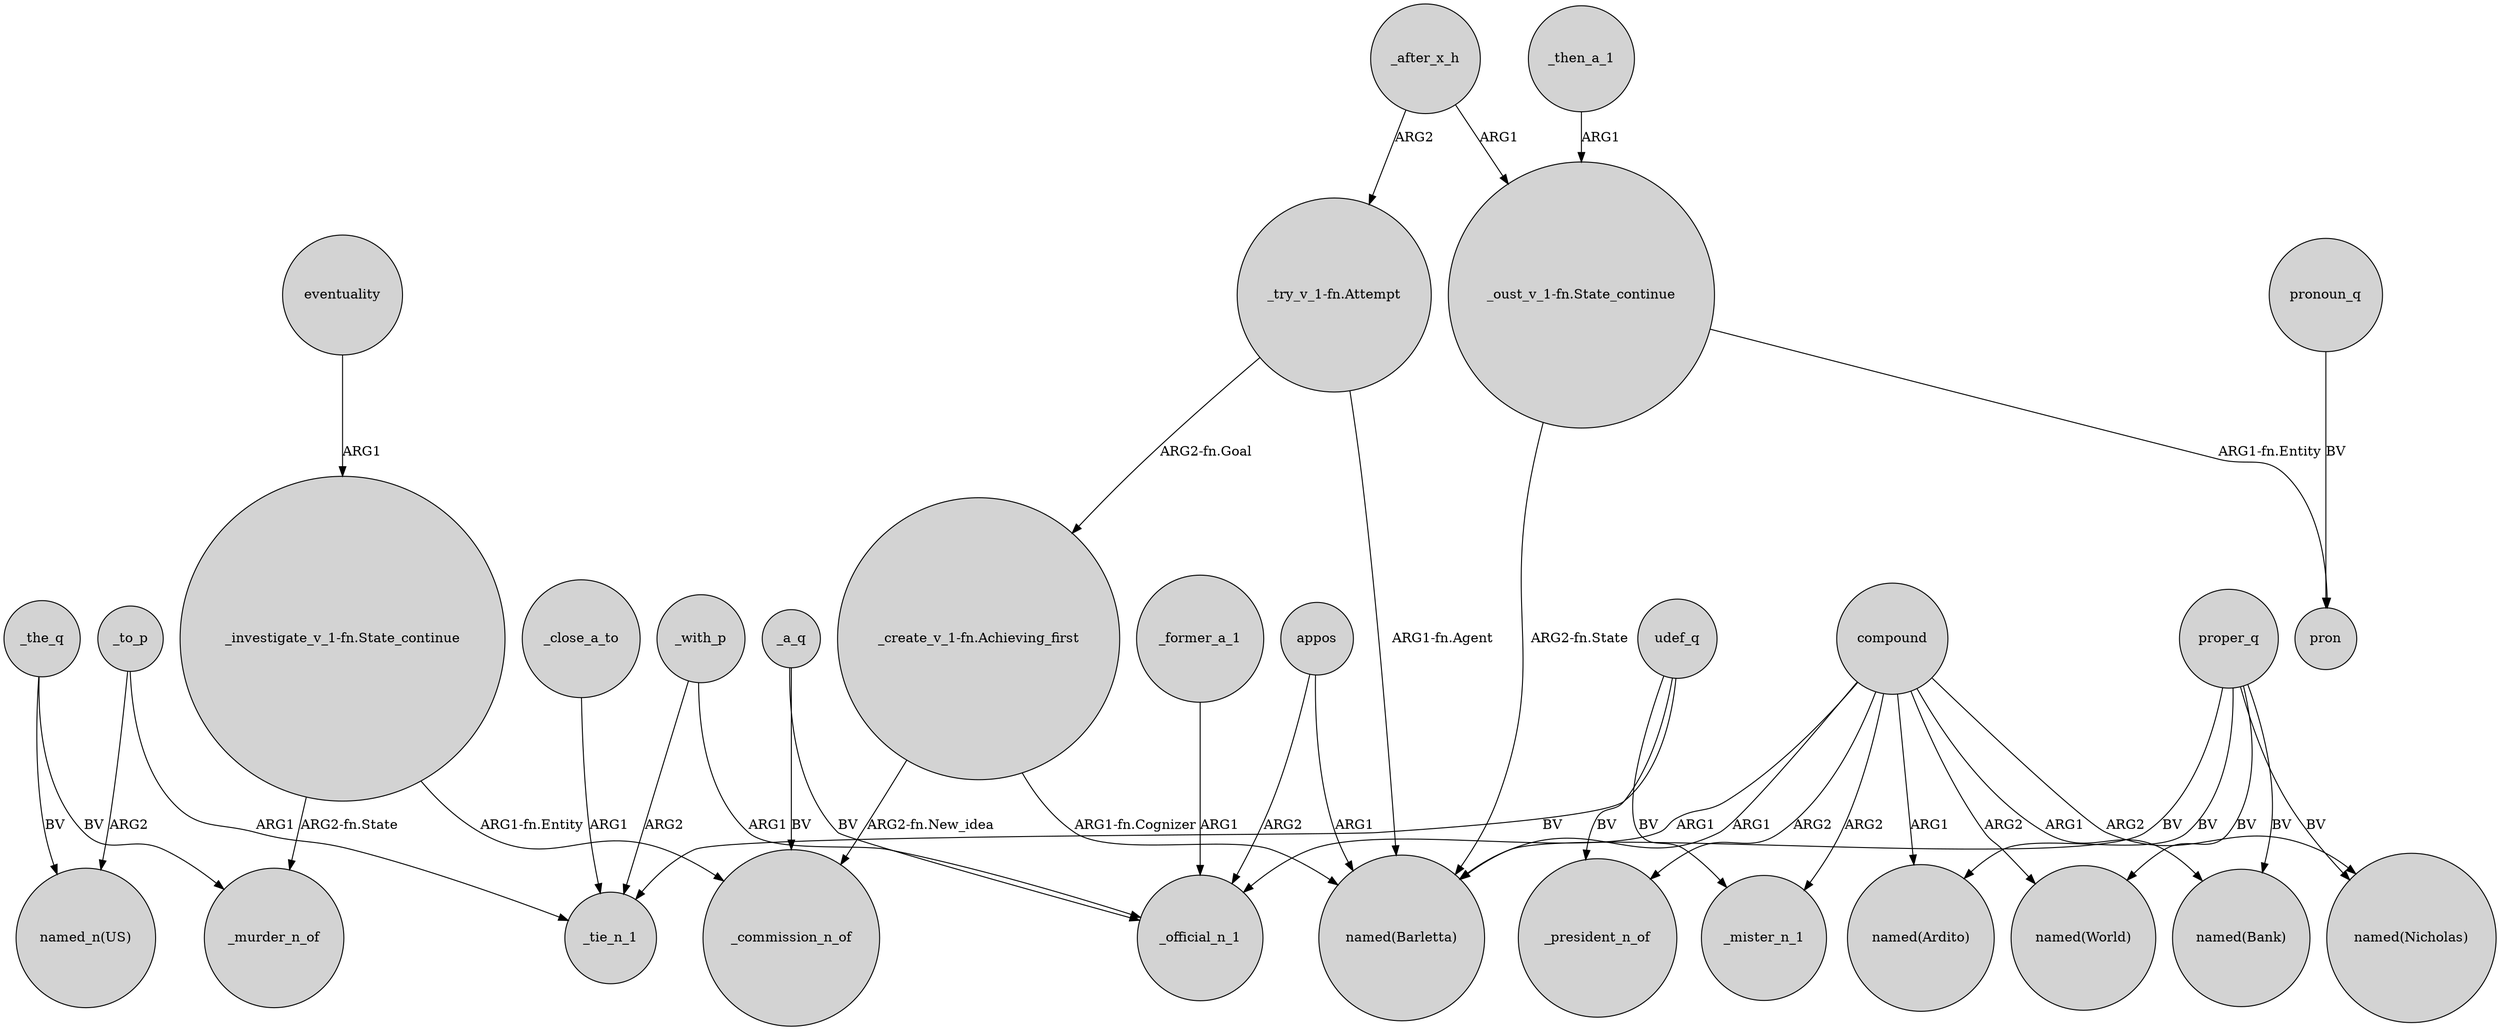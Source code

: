 digraph {
	node [shape=circle style=filled]
	"_investigate_v_1-fn.State_continue" -> _murder_n_of [label="ARG2-fn.State"]
	appos -> "named(Barletta)" [label=ARG1]
	compound -> _mister_n_1 [label=ARG2]
	compound -> _president_n_of [label=ARG2]
	_the_q -> _murder_n_of [label=BV]
	"_try_v_1-fn.Attempt" -> "named(Barletta)" [label="ARG1-fn.Agent"]
	_the_q -> "named_n(US)" [label=BV]
	"_investigate_v_1-fn.State_continue" -> _commission_n_of [label="ARG1-fn.Entity"]
	eventuality -> "_investigate_v_1-fn.State_continue" [label=ARG1]
	"_try_v_1-fn.Attempt" -> "_create_v_1-fn.Achieving_first" [label="ARG2-fn.Goal"]
	_a_q -> _official_n_1 [label=BV]
	_former_a_1 -> _official_n_1 [label=ARG1]
	udef_q -> _tie_n_1 [label=BV]
	compound -> "named(Bank)" [label=ARG1]
	udef_q -> _mister_n_1 [label=BV]
	appos -> _official_n_1 [label=ARG2]
	_close_a_to -> _tie_n_1 [label=ARG1]
	pronoun_q -> pron [label=BV]
	_to_p -> "named_n(US)" [label=ARG2]
	compound -> "named(Nicholas)" [label=ARG2]
	_a_q -> _commission_n_of [label=BV]
	proper_q -> "named(Ardito)" [label=BV]
	_with_p -> _official_n_1 [label=ARG1]
	compound -> _official_n_1 [label=ARG1]
	_with_p -> _tie_n_1 [label=ARG2]
	_after_x_h -> "_try_v_1-fn.Attempt" [label=ARG2]
	"_create_v_1-fn.Achieving_first" -> "named(Barletta)" [label="ARG1-fn.Cognizer"]
	compound -> "named(Ardito)" [label=ARG1]
	"_oust_v_1-fn.State_continue" -> "named(Barletta)" [label="ARG2-fn.State"]
	_then_a_1 -> "_oust_v_1-fn.State_continue" [label=ARG1]
	_after_x_h -> "_oust_v_1-fn.State_continue" [label=ARG1]
	proper_q -> "named(Barletta)" [label=BV]
	proper_q -> "named(World)" [label=BV]
	"_create_v_1-fn.Achieving_first" -> _commission_n_of [label="ARG2-fn.New_idea"]
	proper_q -> "named(Nicholas)" [label=BV]
	udef_q -> _president_n_of [label=BV]
	"_oust_v_1-fn.State_continue" -> pron [label="ARG1-fn.Entity"]
	_to_p -> _tie_n_1 [label=ARG1]
	compound -> "named(Barletta)" [label=ARG1]
	compound -> "named(World)" [label=ARG2]
	proper_q -> "named(Bank)" [label=BV]
}
